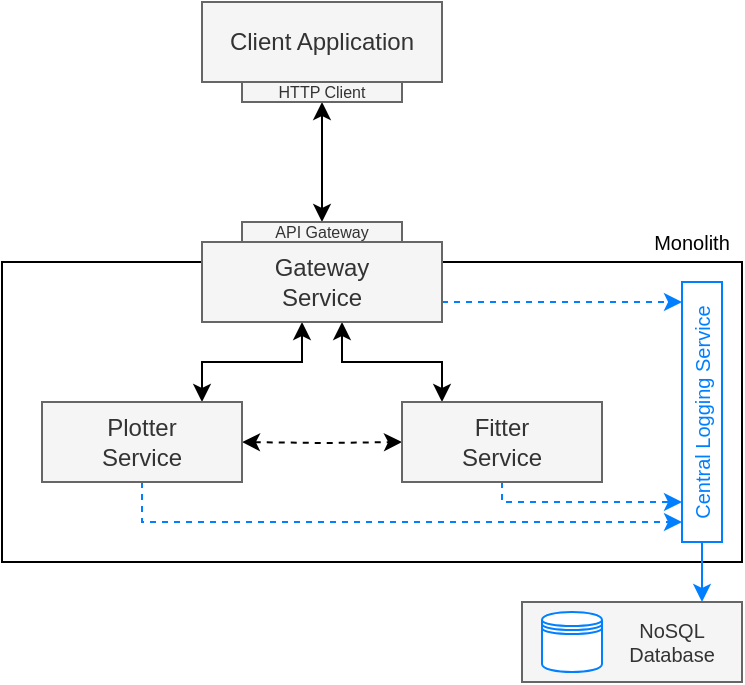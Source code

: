 <mxfile version="27.0.2" pages="4">
  <diagram name="Base" id="GjJOaDz19JV5V_E7wZ_W">
    <mxGraphModel dx="1134" dy="580" grid="1" gridSize="10" guides="1" tooltips="1" connect="1" arrows="1" fold="1" page="1" pageScale="1" pageWidth="850" pageHeight="1100" math="0" shadow="0">
      <root>
        <mxCell id="0" />
        <mxCell id="1" parent="0" />
        <mxCell id="Tnfug98XHzbWQW-1sekn-16" value="" style="rounded=0;whiteSpace=wrap;html=1;fillColor=none;" parent="1" vertex="1">
          <mxGeometry x="180" y="170" width="370" height="150" as="geometry" />
        </mxCell>
        <mxCell id="Tnfug98XHzbWQW-1sekn-1" value="Client Application" style="rounded=0;whiteSpace=wrap;html=1;fillColor=#f5f5f5;fontColor=#333333;strokeColor=#666666;fontStyle=0;fontSize=12;" parent="1" vertex="1">
          <mxGeometry x="280" y="40" width="120" height="40" as="geometry" />
        </mxCell>
        <mxCell id="Tnfug98XHzbWQW-1sekn-4" style="edgeStyle=orthogonalEdgeStyle;rounded=0;orthogonalLoop=1;jettySize=auto;html=1;startArrow=classic;startFill=1;" parent="1" source="Tnfug98XHzbWQW-1sekn-2" target="Tnfug98XHzbWQW-1sekn-3" edge="1">
          <mxGeometry relative="1" as="geometry" />
        </mxCell>
        <mxCell id="Tnfug98XHzbWQW-1sekn-2" value="HTTP Client" style="rounded=0;whiteSpace=wrap;html=1;fillColor=#f5f5f5;fontColor=#333333;strokeColor=#666666;fontStyle=0;fontSize=8;" parent="1" vertex="1">
          <mxGeometry x="300" y="80" width="80" height="10" as="geometry" />
        </mxCell>
        <mxCell id="Tnfug98XHzbWQW-1sekn-3" value="API Gateway" style="rounded=0;whiteSpace=wrap;html=1;fillColor=#f5f5f5;fontColor=#333333;strokeColor=#666666;fontStyle=0;fontSize=8;" parent="1" vertex="1">
          <mxGeometry x="300" y="150" width="80" height="10" as="geometry" />
        </mxCell>
        <mxCell id="Tnfug98XHzbWQW-1sekn-8" style="edgeStyle=orthogonalEdgeStyle;rounded=0;orthogonalLoop=1;jettySize=auto;html=1;startArrow=classic;startFill=1;" parent="1" source="Tnfug98XHzbWQW-1sekn-5" edge="1">
          <mxGeometry relative="1" as="geometry">
            <Array as="points">
              <mxPoint x="330" y="220" />
              <mxPoint x="280" y="220" />
            </Array>
            <mxPoint x="280" y="240" as="targetPoint" />
          </mxGeometry>
        </mxCell>
        <mxCell id="Tnfug98XHzbWQW-1sekn-9" style="edgeStyle=orthogonalEdgeStyle;rounded=0;orthogonalLoop=1;jettySize=auto;html=1;startArrow=classic;startFill=1;" parent="1" source="Tnfug98XHzbWQW-1sekn-5" edge="1">
          <mxGeometry relative="1" as="geometry">
            <Array as="points">
              <mxPoint x="350" y="220" />
              <mxPoint x="400" y="220" />
            </Array>
            <mxPoint x="400" y="240" as="targetPoint" />
          </mxGeometry>
        </mxCell>
        <mxCell id="Tnfug98XHzbWQW-1sekn-13" style="edgeStyle=orthogonalEdgeStyle;rounded=0;orthogonalLoop=1;jettySize=auto;html=1;dashed=1;strokeColor=#007FFF;fontSize=10;" parent="1" source="Tnfug98XHzbWQW-1sekn-5" target="Tnfug98XHzbWQW-1sekn-10" edge="1">
          <mxGeometry relative="1" as="geometry">
            <Array as="points">
              <mxPoint x="500" y="190" />
              <mxPoint x="500" y="190" />
            </Array>
          </mxGeometry>
        </mxCell>
        <mxCell id="Tnfug98XHzbWQW-1sekn-5" value="Gateway&lt;br&gt;Service" style="rounded=0;whiteSpace=wrap;html=1;fillColor=#f5f5f5;fontColor=#333333;strokeColor=#666666;fontStyle=0;fontSize=12;" parent="1" vertex="1">
          <mxGeometry x="280" y="160" width="120" height="40" as="geometry" />
        </mxCell>
        <mxCell id="Tnfug98XHzbWQW-1sekn-14" style="edgeStyle=orthogonalEdgeStyle;rounded=0;orthogonalLoop=1;jettySize=auto;html=1;dashed=1;strokeColor=#007FFF;fontSize=10;" parent="1" source="Tnfug98XHzbWQW-1sekn-6" target="Tnfug98XHzbWQW-1sekn-10" edge="1">
          <mxGeometry relative="1" as="geometry">
            <Array as="points">
              <mxPoint x="250" y="300" />
            </Array>
          </mxGeometry>
        </mxCell>
        <mxCell id="Tnfug98XHzbWQW-1sekn-15" style="edgeStyle=orthogonalEdgeStyle;rounded=0;orthogonalLoop=1;jettySize=auto;html=1;startArrow=classic;startFill=1;dashed=1;" parent="1" target="Tnfug98XHzbWQW-1sekn-7" edge="1">
          <mxGeometry relative="1" as="geometry">
            <mxPoint x="300" y="260" as="sourcePoint" />
            <mxPoint x="360" y="260" as="targetPoint" />
          </mxGeometry>
        </mxCell>
        <mxCell id="Tnfug98XHzbWQW-1sekn-6" value="Plotter&lt;br&gt;Service" style="rounded=0;whiteSpace=wrap;html=1;fillColor=#f5f5f5;fontColor=#333333;strokeColor=#666666;fontStyle=0;fontSize=12;" parent="1" vertex="1">
          <mxGeometry x="200" y="240" width="100" height="40" as="geometry" />
        </mxCell>
        <mxCell id="Tnfug98XHzbWQW-1sekn-11" style="edgeStyle=orthogonalEdgeStyle;rounded=0;orthogonalLoop=1;jettySize=auto;html=1;dashed=1;strokeColor=#007FFF;fontSize=10;" parent="1" source="Tnfug98XHzbWQW-1sekn-7" target="Tnfug98XHzbWQW-1sekn-10" edge="1">
          <mxGeometry relative="1" as="geometry">
            <Array as="points">
              <mxPoint x="430" y="290" />
            </Array>
          </mxGeometry>
        </mxCell>
        <mxCell id="Tnfug98XHzbWQW-1sekn-7" value="Fitter&lt;br&gt;Service" style="rounded=0;whiteSpace=wrap;html=1;fillColor=#f5f5f5;fontColor=#333333;strokeColor=#666666;fontStyle=0;fontSize=12;" parent="1" vertex="1">
          <mxGeometry x="380" y="240" width="100" height="40" as="geometry" />
        </mxCell>
        <mxCell id="Tnfug98XHzbWQW-1sekn-24" style="edgeStyle=orthogonalEdgeStyle;rounded=0;orthogonalLoop=1;jettySize=auto;html=1;strokeColor=#007FFF;" parent="1" source="Tnfug98XHzbWQW-1sekn-10" target="Tnfug98XHzbWQW-1sekn-25" edge="1">
          <mxGeometry relative="1" as="geometry">
            <Array as="points">
              <mxPoint x="530" y="300" />
              <mxPoint x="530" y="300" />
            </Array>
          </mxGeometry>
        </mxCell>
        <mxCell id="Tnfug98XHzbWQW-1sekn-10" value="Central Logging Service" style="rounded=0;whiteSpace=wrap;html=1;horizontal=0;strokeColor=#007FFF;fontColor=#007FFF;fontSize=10;" parent="1" vertex="1">
          <mxGeometry x="520" y="180" width="20" height="130" as="geometry" />
        </mxCell>
        <mxCell id="Tnfug98XHzbWQW-1sekn-20" value="Monolith" style="text;html=1;align=center;verticalAlign=middle;whiteSpace=wrap;rounded=0;fontSize=10;" parent="1" vertex="1">
          <mxGeometry x="500" y="155" width="50" height="10" as="geometry" />
        </mxCell>
        <mxCell id="Tnfug98XHzbWQW-1sekn-27" value="" style="group" parent="1" vertex="1" connectable="0">
          <mxGeometry x="440" y="340" width="110" height="40" as="geometry" />
        </mxCell>
        <mxCell id="Tnfug98XHzbWQW-1sekn-25" value="" style="rounded=0;whiteSpace=wrap;html=1;fillColor=#f5f5f5;fontColor=#333333;strokeColor=#666666;fontStyle=0;fontSize=11;align=center;" parent="Tnfug98XHzbWQW-1sekn-27" vertex="1">
          <mxGeometry width="110" height="40" as="geometry" />
        </mxCell>
        <mxCell id="Tnfug98XHzbWQW-1sekn-23" value="NoSQL &lt;br&gt;Database" style="rounded=0;whiteSpace=wrap;html=1;fillColor=#f5f5f5;fontColor=#333333;strokeColor=none;fontStyle=0;fontSize=10;align=center;" parent="Tnfug98XHzbWQW-1sekn-27" vertex="1">
          <mxGeometry x="50" y="6.25" width="50" height="27.5" as="geometry" />
        </mxCell>
        <mxCell id="Tnfug98XHzbWQW-1sekn-22" value="" style="shape=datastore;whiteSpace=wrap;html=1;strokeColor=#007FFF;" parent="Tnfug98XHzbWQW-1sekn-27" vertex="1">
          <mxGeometry x="10" y="5" width="30" height="30" as="geometry" />
        </mxCell>
      </root>
    </mxGraphModel>
  </diagram>
  <diagram id="gy2McdEV3wMeTd2H1_ah" name="Plotter">
    <mxGraphModel dx="940" dy="481" grid="1" gridSize="10" guides="1" tooltips="1" connect="1" arrows="1" fold="1" page="1" pageScale="1" pageWidth="850" pageHeight="1100" math="0" shadow="0">
      <root>
        <mxCell id="0" />
        <mxCell id="1" parent="0" />
        <mxCell id="_KLwAyUrhyS4CQvMPTNz-32" value="" style="rounded=0;whiteSpace=wrap;html=1;fillColor=none;dashed=1;" parent="1" vertex="1">
          <mxGeometry x="180" y="40" width="460" height="420" as="geometry" />
        </mxCell>
        <mxCell id="_KLwAyUrhyS4CQvMPTNz-1" style="edgeStyle=orthogonalEdgeStyle;rounded=0;orthogonalLoop=1;jettySize=auto;html=1;" parent="1" source="_KLwAyUrhyS4CQvMPTNz-3" target="_KLwAyUrhyS4CQvMPTNz-12" edge="1">
          <mxGeometry relative="1" as="geometry">
            <Array as="points">
              <mxPoint x="440" y="100" />
              <mxPoint x="440" y="70" />
            </Array>
          </mxGeometry>
        </mxCell>
        <mxCell id="_KLwAyUrhyS4CQvMPTNz-2" style="edgeStyle=orthogonalEdgeStyle;rounded=0;orthogonalLoop=1;jettySize=auto;html=1;" parent="1" target="_KLwAyUrhyS4CQvMPTNz-10" edge="1">
          <mxGeometry relative="1" as="geometry">
            <Array as="points">
              <mxPoint x="300" y="120" />
            </Array>
            <mxPoint x="300" y="129.999" as="sourcePoint" />
            <mxPoint x="260" y="129.999" as="targetPoint" />
          </mxGeometry>
        </mxCell>
        <mxCell id="_KLwAyUrhyS4CQvMPTNz-3" value="Validator" style="rounded=0;whiteSpace=wrap;html=1;fillColor=#f5f5f5;fontColor=#333333;strokeColor=#666666;" parent="1" vertex="1">
          <mxGeometry x="300" y="90" width="120" height="40" as="geometry" />
        </mxCell>
        <mxCell id="_KLwAyUrhyS4CQvMPTNz-4" style="edgeStyle=orthogonalEdgeStyle;rounded=0;orthogonalLoop=1;jettySize=auto;html=1;" parent="1" source="_KLwAyUrhyS4CQvMPTNz-6" target="_KLwAyUrhyS4CQvMPTNz-18" edge="1">
          <mxGeometry relative="1" as="geometry">
            <Array as="points">
              <mxPoint x="440" y="259.97" />
              <mxPoint x="440" y="229.97" />
            </Array>
          </mxGeometry>
        </mxCell>
        <mxCell id="_KLwAyUrhyS4CQvMPTNz-5" style="edgeStyle=orthogonalEdgeStyle;rounded=0;orthogonalLoop=1;jettySize=auto;html=1;" parent="1" source="_KLwAyUrhyS4CQvMPTNz-6" edge="1">
          <mxGeometry relative="1" as="geometry">
            <Array as="points">
              <mxPoint x="280" y="279.97" />
              <mxPoint x="280" y="279.97" />
            </Array>
            <mxPoint x="260.0" y="279.97" as="targetPoint" />
          </mxGeometry>
        </mxCell>
        <mxCell id="_KLwAyUrhyS4CQvMPTNz-6" value="Frame Builder" style="rounded=0;whiteSpace=wrap;html=1;fillColor=#f5f5f5;fontColor=#333333;strokeColor=#666666;" parent="1" vertex="1">
          <mxGeometry x="300" y="249.97" width="120" height="40" as="geometry" />
        </mxCell>
        <mxCell id="_KLwAyUrhyS4CQvMPTNz-7" style="edgeStyle=orthogonalEdgeStyle;rounded=0;orthogonalLoop=1;jettySize=auto;html=1;entryX=0;entryY=0.25;entryDx=0;entryDy=0;" parent="1" target="_KLwAyUrhyS4CQvMPTNz-6" edge="1">
          <mxGeometry relative="1" as="geometry">
            <Array as="points">
              <mxPoint x="270" y="259.97" />
              <mxPoint x="270" y="259.97" />
            </Array>
            <mxPoint x="260.0" y="259.97" as="sourcePoint" />
          </mxGeometry>
        </mxCell>
        <mxCell id="_KLwAyUrhyS4CQvMPTNz-8" style="edgeStyle=orthogonalEdgeStyle;rounded=0;orthogonalLoop=1;jettySize=auto;html=1;entryX=0;entryY=0.25;entryDx=0;entryDy=0;" parent="1" target="_KLwAyUrhyS4CQvMPTNz-25" edge="1">
          <mxGeometry relative="1" as="geometry">
            <Array as="points">
              <mxPoint x="260" y="359.97" />
              <mxPoint x="260" y="359.97" />
            </Array>
            <mxPoint x="260.0" y="359.97" as="sourcePoint" />
          </mxGeometry>
        </mxCell>
        <mxCell id="_KLwAyUrhyS4CQvMPTNz-9" style="edgeStyle=orthogonalEdgeStyle;rounded=0;orthogonalLoop=1;jettySize=auto;html=1;" parent="1" edge="1">
          <mxGeometry relative="1" as="geometry">
            <mxPoint x="220" y="20" as="targetPoint" />
            <Array as="points">
              <mxPoint x="220" y="20" />
            </Array>
            <mxPoint x="220" y="60" as="sourcePoint" />
          </mxGeometry>
        </mxCell>
        <mxCell id="xC9mheIkDdY-kML9ovxP-2" style="edgeStyle=orthogonalEdgeStyle;rounded=0;orthogonalLoop=1;jettySize=auto;html=1;strokeColor=#007FFF;dashed=1;" edge="1" parent="1" target="xC9mheIkDdY-kML9ovxP-1">
          <mxGeometry relative="1" as="geometry">
            <mxPoint x="260" y="429.999" as="sourcePoint" />
            <Array as="points">
              <mxPoint x="280" y="429.97" />
              <mxPoint x="280" y="429.97" />
            </Array>
          </mxGeometry>
        </mxCell>
        <mxCell id="_KLwAyUrhyS4CQvMPTNz-10" value="Plotter Service" style="rounded=0;whiteSpace=wrap;html=1;horizontal=1;fontStyle=0;fillColor=#f5f5f5;fontColor=#333333;strokeColor=#666666;" parent="1" vertex="1">
          <mxGeometry x="200" y="60" width="60" height="380" as="geometry" />
        </mxCell>
        <mxCell id="_KLwAyUrhyS4CQvMPTNz-11" style="edgeStyle=orthogonalEdgeStyle;rounded=0;orthogonalLoop=1;jettySize=auto;html=1;fontSize=11;" parent="1" source="F-VLHYXpJ_jrC4xkTgo4-2" target="_KLwAyUrhyS4CQvMPTNz-14" edge="1">
          <mxGeometry relative="1" as="geometry" />
        </mxCell>
        <mxCell id="F-VLHYXpJ_jrC4xkTgo4-3" style="edgeStyle=orthogonalEdgeStyle;rounded=0;orthogonalLoop=1;jettySize=auto;html=1;" edge="1" parent="1" source="_KLwAyUrhyS4CQvMPTNz-12" target="F-VLHYXpJ_jrC4xkTgo4-2">
          <mxGeometry relative="1" as="geometry" />
        </mxCell>
        <mxCell id="_KLwAyUrhyS4CQvMPTNz-12" value="Data Validation" style="rounded=0;whiteSpace=wrap;html=1;fontSize=11;fillColor=#f5f5f5;fontColor=#333333;strokeColor=#666666;" parent="1" vertex="1">
          <mxGeometry x="460" y="60" width="160" height="20" as="geometry" />
        </mxCell>
        <mxCell id="_KLwAyUrhyS4CQvMPTNz-13" style="edgeStyle=orthogonalEdgeStyle;rounded=0;orthogonalLoop=1;jettySize=auto;html=1;fontSize=11;" parent="1" source="_KLwAyUrhyS4CQvMPTNz-14" target="_KLwAyUrhyS4CQvMPTNz-16" edge="1">
          <mxGeometry relative="1" as="geometry" />
        </mxCell>
        <mxCell id="_KLwAyUrhyS4CQvMPTNz-14" value="Plotting Validation" style="rounded=0;whiteSpace=wrap;html=1;fontSize=11;fillColor=#f5f5f5;fontColor=#333333;strokeColor=#666666;" parent="1" vertex="1">
          <mxGeometry x="460" y="139.97" width="160" height="20" as="geometry" />
        </mxCell>
        <mxCell id="_KLwAyUrhyS4CQvMPTNz-15" style="edgeStyle=orthogonalEdgeStyle;rounded=0;orthogonalLoop=1;jettySize=auto;html=1;" parent="1" source="_KLwAyUrhyS4CQvMPTNz-16" target="_KLwAyUrhyS4CQvMPTNz-3" edge="1">
          <mxGeometry relative="1" as="geometry">
            <Array as="points">
              <mxPoint x="440" y="190" />
              <mxPoint x="440" y="120" />
            </Array>
            <mxPoint x="420" y="129.999" as="targetPoint" />
          </mxGeometry>
        </mxCell>
        <mxCell id="_KLwAyUrhyS4CQvMPTNz-16" value="Configuration Validation" style="rounded=0;whiteSpace=wrap;html=1;fontSize=11;fillColor=#f5f5f5;fontColor=#333333;strokeColor=#666666;" parent="1" vertex="1">
          <mxGeometry x="460" y="179.97" width="160" height="20" as="geometry" />
        </mxCell>
        <mxCell id="_KLwAyUrhyS4CQvMPTNz-17" style="edgeStyle=orthogonalEdgeStyle;rounded=0;orthogonalLoop=1;jettySize=auto;html=1;fontSize=11;" parent="1" source="_KLwAyUrhyS4CQvMPTNz-18" target="_KLwAyUrhyS4CQvMPTNz-20" edge="1">
          <mxGeometry relative="1" as="geometry" />
        </mxCell>
        <mxCell id="_KLwAyUrhyS4CQvMPTNz-18" value="Figure Builder" style="rounded=0;whiteSpace=wrap;html=1;fontSize=11;fillColor=#f5f5f5;fontColor=#333333;strokeColor=#666666;" parent="1" vertex="1">
          <mxGeometry x="460" y="219.97" width="160" height="20" as="geometry" />
        </mxCell>
        <mxCell id="_KLwAyUrhyS4CQvMPTNz-19" style="edgeStyle=orthogonalEdgeStyle;rounded=0;orthogonalLoop=1;jettySize=auto;html=1;fontSize=11;" parent="1" source="_KLwAyUrhyS4CQvMPTNz-20" target="_KLwAyUrhyS4CQvMPTNz-22" edge="1">
          <mxGeometry relative="1" as="geometry" />
        </mxCell>
        <mxCell id="_KLwAyUrhyS4CQvMPTNz-20" value="Layout Builder" style="rounded=0;whiteSpace=wrap;html=1;fontSize=11;fillColor=#f5f5f5;fontColor=#333333;strokeColor=#666666;" parent="1" vertex="1">
          <mxGeometry x="460" y="259.97" width="160" height="20" as="geometry" />
        </mxCell>
        <mxCell id="_KLwAyUrhyS4CQvMPTNz-21" style="edgeStyle=orthogonalEdgeStyle;rounded=0;orthogonalLoop=1;jettySize=auto;html=1;" parent="1" source="_KLwAyUrhyS4CQvMPTNz-22" target="_KLwAyUrhyS4CQvMPTNz-6" edge="1">
          <mxGeometry relative="1" as="geometry">
            <Array as="points">
              <mxPoint x="440" y="309.97" />
              <mxPoint x="440" y="279.97" />
            </Array>
          </mxGeometry>
        </mxCell>
        <mxCell id="_KLwAyUrhyS4CQvMPTNz-22" value="Graph Builder" style="rounded=0;whiteSpace=wrap;html=1;fontSize=11;fillColor=#f5f5f5;fontColor=#333333;strokeColor=#666666;" parent="1" vertex="1">
          <mxGeometry x="460" y="299.97" width="160" height="20" as="geometry" />
        </mxCell>
        <mxCell id="_KLwAyUrhyS4CQvMPTNz-23" style="edgeStyle=orthogonalEdgeStyle;rounded=0;orthogonalLoop=1;jettySize=auto;html=1;" parent="1" source="_KLwAyUrhyS4CQvMPTNz-25" target="_KLwAyUrhyS4CQvMPTNz-27" edge="1">
          <mxGeometry relative="1" as="geometry">
            <Array as="points">
              <mxPoint x="440" y="359.97" />
              <mxPoint x="440" y="349.97" />
            </Array>
          </mxGeometry>
        </mxCell>
        <mxCell id="_KLwAyUrhyS4CQvMPTNz-24" style="edgeStyle=orthogonalEdgeStyle;rounded=0;orthogonalLoop=1;jettySize=auto;html=1;" parent="1" source="_KLwAyUrhyS4CQvMPTNz-25" edge="1">
          <mxGeometry relative="1" as="geometry">
            <Array as="points">
              <mxPoint x="280" y="379.97" />
              <mxPoint x="280" y="379.97" />
            </Array>
            <mxPoint x="260.0" y="379.97" as="targetPoint" />
          </mxGeometry>
        </mxCell>
        <mxCell id="_KLwAyUrhyS4CQvMPTNz-25" value="Plot Builder" style="rounded=0;whiteSpace=wrap;html=1;fillColor=#f5f5f5;fontColor=#333333;strokeColor=#666666;" parent="1" vertex="1">
          <mxGeometry x="300" y="349.97" width="120" height="40" as="geometry" />
        </mxCell>
        <mxCell id="_KLwAyUrhyS4CQvMPTNz-26" style="edgeStyle=orthogonalEdgeStyle;rounded=0;orthogonalLoop=1;jettySize=auto;html=1;fontSize=11;" parent="1" source="_KLwAyUrhyS4CQvMPTNz-27" target="_KLwAyUrhyS4CQvMPTNz-29" edge="1">
          <mxGeometry relative="1" as="geometry" />
        </mxCell>
        <mxCell id="_KLwAyUrhyS4CQvMPTNz-27" value="Data Builder" style="rounded=0;whiteSpace=wrap;html=1;fontSize=11;fillColor=#f5f5f5;fontColor=#333333;strokeColor=#666666;" parent="1" vertex="1">
          <mxGeometry x="460" y="339.97" width="160" height="20" as="geometry" />
        </mxCell>
        <mxCell id="_KLwAyUrhyS4CQvMPTNz-28" style="edgeStyle=orthogonalEdgeStyle;rounded=0;orthogonalLoop=1;jettySize=auto;html=1;" parent="1" source="_KLwAyUrhyS4CQvMPTNz-29" target="_KLwAyUrhyS4CQvMPTNz-25" edge="1">
          <mxGeometry relative="1" as="geometry">
            <Array as="points">
              <mxPoint x="440" y="389.97" />
              <mxPoint x="440" y="379.97" />
            </Array>
          </mxGeometry>
        </mxCell>
        <mxCell id="_KLwAyUrhyS4CQvMPTNz-29" value="Plot Builder" style="rounded=0;whiteSpace=wrap;html=1;fontSize=11;fillColor=#f5f5f5;fontColor=#333333;strokeColor=#666666;" parent="1" vertex="1">
          <mxGeometry x="460" y="379.97" width="160" height="20" as="geometry" />
        </mxCell>
        <mxCell id="_KLwAyUrhyS4CQvMPTNz-30" style="edgeStyle=orthogonalEdgeStyle;rounded=0;orthogonalLoop=1;jettySize=auto;html=1;" parent="1" source="_KLwAyUrhyS4CQvMPTNz-10" target="_KLwAyUrhyS4CQvMPTNz-3" edge="1">
          <mxGeometry relative="1" as="geometry">
            <Array as="points">
              <mxPoint x="290" y="100" />
              <mxPoint x="290" y="100" />
            </Array>
          </mxGeometry>
        </mxCell>
        <mxCell id="_KLwAyUrhyS4CQvMPTNz-31" style="edgeStyle=orthogonalEdgeStyle;rounded=0;orthogonalLoop=1;jettySize=auto;html=1;" parent="1" edge="1">
          <mxGeometry relative="1" as="geometry">
            <mxPoint x="240" y="20" as="sourcePoint" />
            <Array as="points">
              <mxPoint x="240" y="40" />
              <mxPoint x="240" y="40" />
            </Array>
            <mxPoint x="240" y="60" as="targetPoint" />
          </mxGeometry>
        </mxCell>
        <mxCell id="xC9mheIkDdY-kML9ovxP-1" value="Central Logging Service" style="rounded=0;whiteSpace=wrap;html=1;horizontal=1;strokeColor=#007FFF;fontColor=#007FFF;fontSize=10;" vertex="1" parent="1">
          <mxGeometry x="300" y="420" width="160" height="20" as="geometry" />
        </mxCell>
        <mxCell id="F-VLHYXpJ_jrC4xkTgo4-2" value="Function Validation" style="rounded=0;whiteSpace=wrap;html=1;fontSize=11;fillColor=#f5f5f5;fontColor=#333333;strokeColor=#666666;" vertex="1" parent="1">
          <mxGeometry x="460" y="100" width="160" height="20" as="geometry" />
        </mxCell>
      </root>
    </mxGraphModel>
  </diagram>
  <diagram id="dvaXkBVSCYyZrLYFg8qY" name="Fitter">
    <mxGraphModel dx="940" dy="481" grid="1" gridSize="10" guides="1" tooltips="1" connect="1" arrows="1" fold="1" page="1" pageScale="1" pageWidth="850" pageHeight="1100" math="0" shadow="0">
      <root>
        <mxCell id="0" />
        <mxCell id="1" parent="0" />
        <mxCell id="QpVjHnyRxbEQJHS4YGDz-1" value="" style="rounded=0;whiteSpace=wrap;html=1;fillColor=none;dashed=1;" vertex="1" parent="1">
          <mxGeometry x="180" y="80" width="420" height="300" as="geometry" />
        </mxCell>
        <mxCell id="QpVjHnyRxbEQJHS4YGDz-2" style="edgeStyle=orthogonalEdgeStyle;rounded=0;orthogonalLoop=1;jettySize=auto;html=1;" edge="1" parent="1" source="QpVjHnyRxbEQJHS4YGDz-4" target="QpVjHnyRxbEQJHS4YGDz-10">
          <mxGeometry relative="1" as="geometry">
            <Array as="points">
              <mxPoint x="400" y="140" />
              <mxPoint x="400" y="110" />
            </Array>
          </mxGeometry>
        </mxCell>
        <mxCell id="QpVjHnyRxbEQJHS4YGDz-3" style="edgeStyle=orthogonalEdgeStyle;rounded=0;orthogonalLoop=1;jettySize=auto;html=1;" edge="1" parent="1" source="QpVjHnyRxbEQJHS4YGDz-4" target="QpVjHnyRxbEQJHS4YGDz-8">
          <mxGeometry relative="1" as="geometry">
            <Array as="points">
              <mxPoint x="280" y="160" />
              <mxPoint x="280" y="160" />
            </Array>
          </mxGeometry>
        </mxCell>
        <mxCell id="QpVjHnyRxbEQJHS4YGDz-4" value="Validator" style="rounded=0;whiteSpace=wrap;html=1;fillColor=#f5f5f5;fontColor=#333333;strokeColor=#666666;" vertex="1" parent="1">
          <mxGeometry x="300" y="130" width="80" height="40" as="geometry" />
        </mxCell>
        <mxCell id="QpVjHnyRxbEQJHS4YGDz-7" value="" style="edgeStyle=orthogonalEdgeStyle;rounded=0;orthogonalLoop=1;jettySize=auto;html=1;" edge="1" parent="1" source="QpVjHnyRxbEQJHS4YGDz-8" target="QpVjHnyRxbEQJHS4YGDz-26">
          <mxGeometry relative="1" as="geometry">
            <Array as="points">
              <mxPoint x="240" y="380" />
              <mxPoint x="240" y="380" />
            </Array>
          </mxGeometry>
        </mxCell>
        <mxCell id="QpVjHnyRxbEQJHS4YGDz-8" value="Fitter Service" style="rounded=0;whiteSpace=wrap;html=1;horizontal=1;fillColor=#f5f5f5;fontColor=#333333;strokeColor=#666666;" vertex="1" parent="1">
          <mxGeometry x="200" y="100" width="60" height="260" as="geometry" />
        </mxCell>
        <mxCell id="QpVjHnyRxbEQJHS4YGDz-9" style="edgeStyle=orthogonalEdgeStyle;rounded=0;orthogonalLoop=1;jettySize=auto;html=1;fontSize=11;" edge="1" parent="1" source="QpVjHnyRxbEQJHS4YGDz-10" target="QpVjHnyRxbEQJHS4YGDz-13">
          <mxGeometry relative="1" as="geometry" />
        </mxCell>
        <mxCell id="QpVjHnyRxbEQJHS4YGDz-10" value="Data Validation" style="rounded=0;whiteSpace=wrap;html=1;fontSize=11;fillColor=#f5f5f5;fontColor=#333333;strokeColor=#666666;" vertex="1" parent="1">
          <mxGeometry x="420" y="100" width="160" height="20" as="geometry" />
        </mxCell>
        <mxCell id="QpVjHnyRxbEQJHS4YGDz-11" style="edgeStyle=orthogonalEdgeStyle;rounded=0;orthogonalLoop=1;jettySize=auto;html=1;fontSize=11;" edge="1" parent="1" source="QpVjHnyRxbEQJHS4YGDz-27" target="QpVjHnyRxbEQJHS4YGDz-15">
          <mxGeometry relative="1" as="geometry" />
        </mxCell>
        <mxCell id="QpVjHnyRxbEQJHS4YGDz-12" style="edgeStyle=orthogonalEdgeStyle;rounded=0;orthogonalLoop=1;jettySize=auto;html=1;" edge="1" parent="1" source="QpVjHnyRxbEQJHS4YGDz-13" target="QpVjHnyRxbEQJHS4YGDz-27">
          <mxGeometry relative="1" as="geometry" />
        </mxCell>
        <mxCell id="QpVjHnyRxbEQJHS4YGDz-13" value="Function Validation" style="rounded=0;whiteSpace=wrap;html=1;fontSize=11;fillColor=#f5f5f5;fontColor=#333333;strokeColor=#666666;" vertex="1" parent="1">
          <mxGeometry x="420" y="140" width="160" height="20" as="geometry" />
        </mxCell>
        <mxCell id="QpVjHnyRxbEQJHS4YGDz-14" style="edgeStyle=orthogonalEdgeStyle;rounded=0;orthogonalLoop=1;jettySize=auto;html=1;" edge="1" parent="1" source="QpVjHnyRxbEQJHS4YGDz-15" target="QpVjHnyRxbEQJHS4YGDz-4">
          <mxGeometry relative="1" as="geometry">
            <Array as="points">
              <mxPoint x="400" y="230" />
              <mxPoint x="400" y="160" />
            </Array>
          </mxGeometry>
        </mxCell>
        <mxCell id="QpVjHnyRxbEQJHS4YGDz-15" value="Configuration Validation" style="rounded=0;whiteSpace=wrap;html=1;fontSize=11;fillColor=#f5f5f5;fontColor=#333333;strokeColor=#666666;" vertex="1" parent="1">
          <mxGeometry x="420" y="220" width="160" height="20" as="geometry" />
        </mxCell>
        <mxCell id="QpVjHnyRxbEQJHS4YGDz-16" style="edgeStyle=orthogonalEdgeStyle;rounded=0;orthogonalLoop=1;jettySize=auto;html=1;" edge="1" parent="1" source="QpVjHnyRxbEQJHS4YGDz-8" target="QpVjHnyRxbEQJHS4YGDz-4">
          <mxGeometry relative="1" as="geometry">
            <Array as="points">
              <mxPoint x="290" y="140" />
              <mxPoint x="290" y="140" />
            </Array>
          </mxGeometry>
        </mxCell>
        <mxCell id="QpVjHnyRxbEQJHS4YGDz-17" style="edgeStyle=orthogonalEdgeStyle;rounded=0;orthogonalLoop=1;jettySize=auto;html=1;" edge="1" parent="1" target="QpVjHnyRxbEQJHS4YGDz-8">
          <mxGeometry relative="1" as="geometry">
            <mxPoint x="240" y="60" as="sourcePoint" />
            <Array as="points">
              <mxPoint x="240" y="60" />
            </Array>
          </mxGeometry>
        </mxCell>
        <mxCell id="QpVjHnyRxbEQJHS4YGDz-18" style="edgeStyle=orthogonalEdgeStyle;rounded=0;orthogonalLoop=1;jettySize=auto;html=1;" edge="1" parent="1" source="QpVjHnyRxbEQJHS4YGDz-20" target="QpVjHnyRxbEQJHS4YGDz-21">
          <mxGeometry relative="1" as="geometry">
            <Array as="points">
              <mxPoint x="400" y="280" />
              <mxPoint x="400" y="270" />
            </Array>
          </mxGeometry>
        </mxCell>
        <mxCell id="QpVjHnyRxbEQJHS4YGDz-19" style="edgeStyle=orthogonalEdgeStyle;rounded=0;orthogonalLoop=1;jettySize=auto;html=1;" edge="1" parent="1" source="QpVjHnyRxbEQJHS4YGDz-20">
          <mxGeometry relative="1" as="geometry">
            <Array as="points">
              <mxPoint x="280" y="300" />
              <mxPoint x="280" y="300" />
            </Array>
            <mxPoint x="260" y="300" as="targetPoint" />
          </mxGeometry>
        </mxCell>
        <mxCell id="QpVjHnyRxbEQJHS4YGDz-20" value="Regressor" style="rounded=0;whiteSpace=wrap;html=1;fillColor=#f5f5f5;fontColor=#333333;strokeColor=#666666;" vertex="1" parent="1">
          <mxGeometry x="300" y="270" width="80" height="40" as="geometry" />
        </mxCell>
        <mxCell id="QpVjHnyRxbEQJHS4YGDz-21" value="Fit calculator" style="rounded=0;whiteSpace=wrap;html=1;fontSize=11;fillColor=#f5f5f5;fontColor=#333333;strokeColor=#666666;" vertex="1" parent="1">
          <mxGeometry x="420" y="260" width="160" height="20" as="geometry" />
        </mxCell>
        <mxCell id="QpVjHnyRxbEQJHS4YGDz-22" style="edgeStyle=orthogonalEdgeStyle;rounded=0;orthogonalLoop=1;jettySize=auto;html=1;fontSize=11;" edge="1" parent="1" target="QpVjHnyRxbEQJHS4YGDz-24">
          <mxGeometry relative="1" as="geometry">
            <mxPoint x="500" y="280" as="sourcePoint" />
            <Array as="points">
              <mxPoint x="500" y="310" />
              <mxPoint x="500" y="310" />
            </Array>
          </mxGeometry>
        </mxCell>
        <mxCell id="QpVjHnyRxbEQJHS4YGDz-23" style="edgeStyle=orthogonalEdgeStyle;rounded=0;orthogonalLoop=1;jettySize=auto;html=1;" edge="1" parent="1" source="QpVjHnyRxbEQJHS4YGDz-24" target="QpVjHnyRxbEQJHS4YGDz-20">
          <mxGeometry relative="1" as="geometry">
            <Array as="points">
              <mxPoint x="400" y="310" />
              <mxPoint x="400" y="300" />
            </Array>
          </mxGeometry>
        </mxCell>
        <mxCell id="QpVjHnyRxbEQJHS4YGDz-24" value="Fit analyzer" style="rounded=0;whiteSpace=wrap;html=1;fontSize=11;fillColor=#f5f5f5;fontColor=#333333;strokeColor=#666666;" vertex="1" parent="1">
          <mxGeometry x="420" y="300" width="160" height="20" as="geometry" />
        </mxCell>
        <mxCell id="QpVjHnyRxbEQJHS4YGDz-25" style="edgeStyle=orthogonalEdgeStyle;rounded=0;orthogonalLoop=1;jettySize=auto;html=1;" edge="1" parent="1" target="QpVjHnyRxbEQJHS4YGDz-20">
          <mxGeometry relative="1" as="geometry">
            <Array as="points">
              <mxPoint x="290" y="280" />
              <mxPoint x="290" y="280" />
            </Array>
            <mxPoint x="260" y="280" as="sourcePoint" />
          </mxGeometry>
        </mxCell>
        <mxCell id="FXSPfTXyJU584Rbd9nMy-1" style="edgeStyle=orthogonalEdgeStyle;rounded=0;orthogonalLoop=1;jettySize=auto;html=1;" edge="1" parent="1" source="QpVjHnyRxbEQJHS4YGDz-26" target="QpVjHnyRxbEQJHS4YGDz-8">
          <mxGeometry relative="1" as="geometry">
            <Array as="points">
              <mxPoint x="220" y="380" />
              <mxPoint x="220" y="380" />
            </Array>
          </mxGeometry>
        </mxCell>
        <mxCell id="QpVjHnyRxbEQJHS4YGDz-26" value="Plotter&lt;br&gt;Service" style="rounded=0;whiteSpace=wrap;html=1;fillColor=#f5f5f5;fontColor=#333333;strokeColor=#666666;" vertex="1" parent="1">
          <mxGeometry x="200" y="400" width="60" height="40" as="geometry" />
        </mxCell>
        <mxCell id="QpVjHnyRxbEQJHS4YGDz-27" value="Plot Validation" style="rounded=0;whiteSpace=wrap;html=1;fontSize=11;fillColor=#f5f5f5;fontColor=#333333;strokeColor=#666666;" vertex="1" parent="1">
          <mxGeometry x="420" y="180" width="160" height="20" as="geometry" />
        </mxCell>
        <mxCell id="VCRFjajRwr3rhiiHaeIf-1" style="edgeStyle=orthogonalEdgeStyle;rounded=0;orthogonalLoop=1;jettySize=auto;html=1;strokeColor=#007FFF;dashed=1;" edge="1" parent="1" target="VCRFjajRwr3rhiiHaeIf-2">
          <mxGeometry relative="1" as="geometry">
            <mxPoint x="260.0" y="350" as="sourcePoint" />
            <Array as="points">
              <mxPoint x="280" y="350" />
              <mxPoint x="280" y="350" />
            </Array>
          </mxGeometry>
        </mxCell>
        <mxCell id="VCRFjajRwr3rhiiHaeIf-2" value="Central Logging Service" style="rounded=0;whiteSpace=wrap;html=1;horizontal=1;strokeColor=#007FFF;fontColor=#007FFF;fontSize=10;" vertex="1" parent="1">
          <mxGeometry x="300" y="340" width="160" height="20" as="geometry" />
        </mxCell>
        <mxCell id="FXSPfTXyJU584Rbd9nMy-2" value="" style="edgeStyle=orthogonalEdgeStyle;rounded=0;orthogonalLoop=1;jettySize=auto;html=1;startArrow=classic;startFill=1;endArrow=none;" edge="1" parent="1">
          <mxGeometry relative="1" as="geometry">
            <mxPoint x="220" y="60" as="sourcePoint" />
            <mxPoint x="220" y="100" as="targetPoint" />
            <Array as="points">
              <mxPoint x="220" y="80" />
              <mxPoint x="220" y="80" />
            </Array>
          </mxGeometry>
        </mxCell>
      </root>
    </mxGraphModel>
  </diagram>
  <diagram id="R6vSp7UFfA41tn8ZoFHg" name="Data Model">
    <mxGraphModel dx="1569" dy="876" grid="1" gridSize="10" guides="1" tooltips="1" connect="1" arrows="1" fold="1" page="1" pageScale="1" pageWidth="850" pageHeight="1100" math="0" shadow="0">
      <root>
        <mxCell id="0" />
        <mxCell id="1" parent="0" />
        <mxCell id="yF-eO1Fz6hmFM_i2-njm-6" value="Figure" style="swimlane;whiteSpace=wrap;html=1;startSize=20;fillColor=#CCCCCC;" parent="1" vertex="1">
          <mxGeometry x="-800" y="160" width="280" height="120" as="geometry" />
        </mxCell>
        <mxCell id="yF-eO1Fz6hmFM_i2-njm-11" value="figsize" style="rounded=0;whiteSpace=wrap;html=1;fontSize=10;" parent="yF-eO1Fz6hmFM_i2-njm-6" vertex="1">
          <mxGeometry y="20" width="70" height="20" as="geometry" />
        </mxCell>
        <mxCell id="yF-eO1Fz6hmFM_i2-njm-12" value="Tuple(float,float)" style="rounded=0;whiteSpace=wrap;html=1;fontSize=10;" parent="yF-eO1Fz6hmFM_i2-njm-6" vertex="1">
          <mxGeometry x="70" y="20" width="130" height="20" as="geometry" />
        </mxCell>
        <mxCell id="yF-eO1Fz6hmFM_i2-njm-13" value="None" style="rounded=0;whiteSpace=wrap;html=1;fontSize=10;" parent="yF-eO1Fz6hmFM_i2-njm-6" vertex="1">
          <mxGeometry x="200" y="20" width="80" height="20" as="geometry" />
        </mxCell>
        <mxCell id="yF-eO1Fz6hmFM_i2-njm-14" value="dpi" style="rounded=0;whiteSpace=wrap;html=1;fontSize=10;" parent="yF-eO1Fz6hmFM_i2-njm-6" vertex="1">
          <mxGeometry y="40" width="70" height="20" as="geometry" />
        </mxCell>
        <mxCell id="yF-eO1Fz6hmFM_i2-njm-15" value="float" style="rounded=0;whiteSpace=wrap;html=1;fontSize=10;" parent="yF-eO1Fz6hmFM_i2-njm-6" vertex="1">
          <mxGeometry x="70" y="40" width="130" height="20" as="geometry" />
        </mxCell>
        <mxCell id="yF-eO1Fz6hmFM_i2-njm-16" value="None" style="rounded=0;whiteSpace=wrap;html=1;fontSize=10;" parent="yF-eO1Fz6hmFM_i2-njm-6" vertex="1">
          <mxGeometry x="200" y="40" width="80" height="20" as="geometry" />
        </mxCell>
        <mxCell id="yF-eO1Fz6hmFM_i2-njm-17" value="facecolor" style="rounded=0;whiteSpace=wrap;html=1;fontSize=10;" parent="yF-eO1Fz6hmFM_i2-njm-6" vertex="1">
          <mxGeometry y="60" width="70" height="20" as="geometry" />
        </mxCell>
        <mxCell id="yF-eO1Fz6hmFM_i2-njm-18" value="str" style="rounded=0;whiteSpace=wrap;html=1;fontSize=10;" parent="yF-eO1Fz6hmFM_i2-njm-6" vertex="1">
          <mxGeometry x="70" y="60" width="130" height="20" as="geometry" />
        </mxCell>
        <mxCell id="yF-eO1Fz6hmFM_i2-njm-19" value="None" style="rounded=0;whiteSpace=wrap;html=1;fontSize=10;" parent="yF-eO1Fz6hmFM_i2-njm-6" vertex="1">
          <mxGeometry x="200" y="60" width="80" height="20" as="geometry" />
        </mxCell>
        <mxCell id="yF-eO1Fz6hmFM_i2-njm-20" value="edgecolor" style="rounded=0;whiteSpace=wrap;html=1;fontSize=10;" parent="yF-eO1Fz6hmFM_i2-njm-6" vertex="1">
          <mxGeometry y="80" width="70" height="20" as="geometry" />
        </mxCell>
        <mxCell id="yF-eO1Fz6hmFM_i2-njm-21" value="str" style="rounded=0;whiteSpace=wrap;html=1;fontSize=10;" parent="yF-eO1Fz6hmFM_i2-njm-6" vertex="1">
          <mxGeometry x="70" y="80" width="130" height="20" as="geometry" />
        </mxCell>
        <mxCell id="yF-eO1Fz6hmFM_i2-njm-22" value="None" style="rounded=0;whiteSpace=wrap;html=1;fontSize=10;" parent="yF-eO1Fz6hmFM_i2-njm-6" vertex="1">
          <mxGeometry x="200" y="80" width="80" height="20" as="geometry" />
        </mxCell>
        <mxCell id="yF-eO1Fz6hmFM_i2-njm-23" value="frameon" style="rounded=0;whiteSpace=wrap;html=1;fontSize=10;" parent="yF-eO1Fz6hmFM_i2-njm-6" vertex="1">
          <mxGeometry y="100" width="70" height="20" as="geometry" />
        </mxCell>
        <mxCell id="yF-eO1Fz6hmFM_i2-njm-24" value="bool" style="rounded=0;whiteSpace=wrap;html=1;fontSize=10;" parent="yF-eO1Fz6hmFM_i2-njm-6" vertex="1">
          <mxGeometry x="70" y="100" width="130" height="20" as="geometry" />
        </mxCell>
        <mxCell id="yF-eO1Fz6hmFM_i2-njm-25" value="True" style="rounded=0;whiteSpace=wrap;html=1;fontSize=10;" parent="yF-eO1Fz6hmFM_i2-njm-6" vertex="1">
          <mxGeometry x="200" y="100" width="80" height="20" as="geometry" />
        </mxCell>
        <mxCell id="bCDfXYlK-Gl3eTFfVRss-1" value="Layout" style="swimlane;whiteSpace=wrap;html=1;startSize=20;fillColor=#CCCCCC;" vertex="1" parent="1">
          <mxGeometry x="-800" y="300" width="280" height="90" as="geometry" />
        </mxCell>
        <mxCell id="bCDfXYlK-Gl3eTFfVRss-2" value="gridspec" style="rounded=0;whiteSpace=wrap;html=1;fontSize=10;" vertex="1" parent="bCDfXYlK-Gl3eTFfVRss-1">
          <mxGeometry y="20" width="70" height="20" as="geometry" />
        </mxCell>
        <mxCell id="bCDfXYlK-Gl3eTFfVRss-3" value="Tuple(int,int)" style="rounded=0;whiteSpace=wrap;html=1;fontSize=10;" vertex="1" parent="bCDfXYlK-Gl3eTFfVRss-1">
          <mxGeometry x="70" y="20" width="130" height="20" as="geometry" />
        </mxCell>
        <mxCell id="bCDfXYlK-Gl3eTFfVRss-4" value="(1,1)" style="rounded=0;whiteSpace=wrap;html=1;fontSize=10;" vertex="1" parent="bCDfXYlK-Gl3eTFfVRss-1">
          <mxGeometry x="200" y="20" width="80" height="20" as="geometry" />
        </mxCell>
        <mxCell id="bCDfXYlK-Gl3eTFfVRss-5" value="n_graphs" style="rounded=0;whiteSpace=wrap;html=1;fontSize=10;" vertex="1" parent="bCDfXYlK-Gl3eTFfVRss-1">
          <mxGeometry y="40" width="70" height="20" as="geometry" />
        </mxCell>
        <mxCell id="bCDfXYlK-Gl3eTFfVRss-6" value="int" style="rounded=0;whiteSpace=wrap;html=1;fontSize=10;" vertex="1" parent="bCDfXYlK-Gl3eTFfVRss-1">
          <mxGeometry x="70" y="40" width="130" height="20" as="geometry" />
        </mxCell>
        <mxCell id="bCDfXYlK-Gl3eTFfVRss-7" value="1" style="rounded=0;whiteSpace=wrap;html=1;fontSize=10;" vertex="1" parent="bCDfXYlK-Gl3eTFfVRss-1">
          <mxGeometry x="200" y="40" width="80" height="20" as="geometry" />
        </mxCell>
        <mxCell id="bCDfXYlK-Gl3eTFfVRss-8" value="grid" style="rounded=0;whiteSpace=wrap;html=1;fontSize=10;" vertex="1" parent="bCDfXYlK-Gl3eTFfVRss-1">
          <mxGeometry y="60" width="70" height="30" as="geometry" />
        </mxCell>
        <mxCell id="bCDfXYlK-Gl3eTFfVRss-9" value="Dict[int, Tuple[Tuple[int, int], Tuple[int, int]]]" style="rounded=0;whiteSpace=wrap;html=1;fontSize=10;" vertex="1" parent="bCDfXYlK-Gl3eTFfVRss-1">
          <mxGeometry x="70" y="60" width="130" height="30" as="geometry" />
        </mxCell>
        <mxCell id="bCDfXYlK-Gl3eTFfVRss-10" value="{0: ((0,0),(0,0))}" style="rounded=0;whiteSpace=wrap;html=1;fontSize=10;" vertex="1" parent="bCDfXYlK-Gl3eTFfVRss-1">
          <mxGeometry x="200" y="60" width="80" height="30" as="geometry" />
        </mxCell>
        <mxCell id="bCDfXYlK-Gl3eTFfVRss-63" style="edgeStyle=orthogonalEdgeStyle;rounded=0;orthogonalLoop=1;jettySize=auto;html=1;startArrow=block;startFill=0;endArrow=none;" edge="1" parent="1" source="bCDfXYlK-Gl3eTFfVRss-17" target="bCDfXYlK-Gl3eTFfVRss-28">
          <mxGeometry relative="1" as="geometry">
            <Array as="points">
              <mxPoint x="-450" y="590" />
            </Array>
          </mxGeometry>
        </mxCell>
        <mxCell id="bCDfXYlK-Gl3eTFfVRss-64" style="edgeStyle=orthogonalEdgeStyle;rounded=0;orthogonalLoop=1;jettySize=auto;html=1;startArrow=block;startFill=0;endArrow=none;" edge="1" parent="1" source="bCDfXYlK-Gl3eTFfVRss-17" target="bCDfXYlK-Gl3eTFfVRss-47">
          <mxGeometry relative="1" as="geometry">
            <Array as="points">
              <mxPoint x="-450" y="720" />
            </Array>
          </mxGeometry>
        </mxCell>
        <mxCell id="bCDfXYlK-Gl3eTFfVRss-17" value="BasePlotConfigs" style="swimlane;whiteSpace=wrap;html=1;startSize=20;fillColor=#CCCCCC;" vertex="1" parent="1">
          <mxGeometry x="-480" y="550" width="280" height="20" as="geometry" />
        </mxCell>
        <mxCell id="bCDfXYlK-Gl3eTFfVRss-28" value="PlotConfigs" style="swimlane;whiteSpace=wrap;html=1;startSize=20;fillColor=#CCCCCC;" vertex="1" parent="1">
          <mxGeometry x="-410" y="580" width="280" height="120" as="geometry" />
        </mxCell>
        <mxCell id="bCDfXYlK-Gl3eTFfVRss-29" value="color" style="rounded=0;whiteSpace=wrap;html=1;fontSize=10;" vertex="1" parent="bCDfXYlK-Gl3eTFfVRss-28">
          <mxGeometry y="20" width="70" height="20" as="geometry" />
        </mxCell>
        <mxCell id="bCDfXYlK-Gl3eTFfVRss-30" value="str" style="rounded=0;whiteSpace=wrap;html=1;fontSize=10;" vertex="1" parent="bCDfXYlK-Gl3eTFfVRss-28">
          <mxGeometry x="70" y="20" width="130" height="20" as="geometry" />
        </mxCell>
        <mxCell id="bCDfXYlK-Gl3eTFfVRss-31" value="&quot;blue&quot;" style="rounded=0;whiteSpace=wrap;html=1;fontSize=10;" vertex="1" parent="bCDfXYlK-Gl3eTFfVRss-28">
          <mxGeometry x="200" y="20" width="80" height="20" as="geometry" />
        </mxCell>
        <mxCell id="bCDfXYlK-Gl3eTFfVRss-32" value="marker" style="rounded=0;whiteSpace=wrap;html=1;fontSize=10;" vertex="1" parent="bCDfXYlK-Gl3eTFfVRss-28">
          <mxGeometry y="40" width="70" height="20" as="geometry" />
        </mxCell>
        <mxCell id="bCDfXYlK-Gl3eTFfVRss-33" value="str" style="rounded=0;whiteSpace=wrap;html=1;fontSize=10;" vertex="1" parent="bCDfXYlK-Gl3eTFfVRss-28">
          <mxGeometry x="70" y="40" width="130" height="20" as="geometry" />
        </mxCell>
        <mxCell id="bCDfXYlK-Gl3eTFfVRss-34" value="&quot;o&quot;" style="rounded=0;whiteSpace=wrap;html=1;fontSize=10;" vertex="1" parent="bCDfXYlK-Gl3eTFfVRss-28">
          <mxGeometry x="200" y="40" width="80" height="20" as="geometry" />
        </mxCell>
        <mxCell id="bCDfXYlK-Gl3eTFfVRss-38" value="markersize" style="rounded=0;whiteSpace=wrap;html=1;fontSize=10;" vertex="1" parent="bCDfXYlK-Gl3eTFfVRss-28">
          <mxGeometry y="60" width="70" height="20" as="geometry" />
        </mxCell>
        <mxCell id="bCDfXYlK-Gl3eTFfVRss-39" value="float" style="rounded=0;whiteSpace=wrap;html=1;fontSize=10;" vertex="1" parent="bCDfXYlK-Gl3eTFfVRss-28">
          <mxGeometry x="70" y="60" width="130" height="20" as="geometry" />
        </mxCell>
        <mxCell id="bCDfXYlK-Gl3eTFfVRss-40" value="10.0" style="rounded=0;whiteSpace=wrap;html=1;fontSize=10;" vertex="1" parent="bCDfXYlK-Gl3eTFfVRss-28">
          <mxGeometry x="200" y="60" width="80" height="20" as="geometry" />
        </mxCell>
        <mxCell id="bCDfXYlK-Gl3eTFfVRss-41" value="linestyle" style="rounded=0;whiteSpace=wrap;html=1;fontSize=10;" vertex="1" parent="bCDfXYlK-Gl3eTFfVRss-28">
          <mxGeometry y="80" width="70" height="20" as="geometry" />
        </mxCell>
        <mxCell id="bCDfXYlK-Gl3eTFfVRss-42" value="str" style="rounded=0;whiteSpace=wrap;html=1;fontSize=10;" vertex="1" parent="bCDfXYlK-Gl3eTFfVRss-28">
          <mxGeometry x="70" y="80" width="130" height="20" as="geometry" />
        </mxCell>
        <mxCell id="bCDfXYlK-Gl3eTFfVRss-43" value="&quot;solid&quot;" style="rounded=0;whiteSpace=wrap;html=1;fontSize=10;" vertex="1" parent="bCDfXYlK-Gl3eTFfVRss-28">
          <mxGeometry x="200" y="80" width="80" height="20" as="geometry" />
        </mxCell>
        <mxCell id="bCDfXYlK-Gl3eTFfVRss-44" value="linewidth" style="rounded=0;whiteSpace=wrap;html=1;fontSize=10;" vertex="1" parent="bCDfXYlK-Gl3eTFfVRss-28">
          <mxGeometry y="100" width="70" height="20" as="geometry" />
        </mxCell>
        <mxCell id="bCDfXYlK-Gl3eTFfVRss-45" value="float" style="rounded=0;whiteSpace=wrap;html=1;fontSize=10;" vertex="1" parent="bCDfXYlK-Gl3eTFfVRss-28">
          <mxGeometry x="70" y="100" width="130" height="20" as="geometry" />
        </mxCell>
        <mxCell id="bCDfXYlK-Gl3eTFfVRss-46" value="1.0" style="rounded=0;whiteSpace=wrap;html=1;fontSize=10;" vertex="1" parent="bCDfXYlK-Gl3eTFfVRss-28">
          <mxGeometry x="200" y="100" width="80" height="20" as="geometry" />
        </mxCell>
        <mxCell id="bCDfXYlK-Gl3eTFfVRss-47" value="ScatterConfigs" style="swimlane;whiteSpace=wrap;html=1;startSize=20;fillColor=#CCCCCC;" vertex="1" parent="1">
          <mxGeometry x="-410" y="710" width="280" height="80" as="geometry" />
        </mxCell>
        <mxCell id="bCDfXYlK-Gl3eTFfVRss-48" value="color" style="rounded=0;whiteSpace=wrap;html=1;fontSize=10;" vertex="1" parent="bCDfXYlK-Gl3eTFfVRss-47">
          <mxGeometry y="20" width="70" height="20" as="geometry" />
        </mxCell>
        <mxCell id="bCDfXYlK-Gl3eTFfVRss-49" value="str" style="rounded=0;whiteSpace=wrap;html=1;fontSize=10;" vertex="1" parent="bCDfXYlK-Gl3eTFfVRss-47">
          <mxGeometry x="70" y="20" width="130" height="20" as="geometry" />
        </mxCell>
        <mxCell id="bCDfXYlK-Gl3eTFfVRss-50" value="&quot;blue&quot;" style="rounded=0;whiteSpace=wrap;html=1;fontSize=10;" vertex="1" parent="bCDfXYlK-Gl3eTFfVRss-47">
          <mxGeometry x="200" y="20" width="80" height="20" as="geometry" />
        </mxCell>
        <mxCell id="bCDfXYlK-Gl3eTFfVRss-51" value="marker" style="rounded=0;whiteSpace=wrap;html=1;fontSize=10;" vertex="1" parent="bCDfXYlK-Gl3eTFfVRss-47">
          <mxGeometry y="40" width="70" height="20" as="geometry" />
        </mxCell>
        <mxCell id="bCDfXYlK-Gl3eTFfVRss-52" value="str" style="rounded=0;whiteSpace=wrap;html=1;fontSize=10;" vertex="1" parent="bCDfXYlK-Gl3eTFfVRss-47">
          <mxGeometry x="70" y="40" width="130" height="20" as="geometry" />
        </mxCell>
        <mxCell id="bCDfXYlK-Gl3eTFfVRss-53" value="&quot;o&quot;" style="rounded=0;whiteSpace=wrap;html=1;fontSize=10;" vertex="1" parent="bCDfXYlK-Gl3eTFfVRss-47">
          <mxGeometry x="200" y="40" width="80" height="20" as="geometry" />
        </mxCell>
        <mxCell id="bCDfXYlK-Gl3eTFfVRss-54" value="s" style="rounded=0;whiteSpace=wrap;html=1;fontSize=10;" vertex="1" parent="bCDfXYlK-Gl3eTFfVRss-47">
          <mxGeometry y="60" width="70" height="20" as="geometry" />
        </mxCell>
        <mxCell id="bCDfXYlK-Gl3eTFfVRss-55" value="float" style="rounded=0;whiteSpace=wrap;html=1;fontSize=10;" vertex="1" parent="bCDfXYlK-Gl3eTFfVRss-47">
          <mxGeometry x="70" y="60" width="130" height="20" as="geometry" />
        </mxCell>
        <mxCell id="bCDfXYlK-Gl3eTFfVRss-56" value="10.0" style="rounded=0;whiteSpace=wrap;html=1;fontSize=10;" vertex="1" parent="bCDfXYlK-Gl3eTFfVRss-47">
          <mxGeometry x="200" y="60" width="80" height="20" as="geometry" />
        </mxCell>
        <mxCell id="bCDfXYlK-Gl3eTFfVRss-68" value="Plot" style="swimlane;whiteSpace=wrap;html=1;startSize=20;fillColor=#CCCCCC;" vertex="1" parent="1">
          <mxGeometry x="-800" y="550" width="280" height="120" as="geometry" />
        </mxCell>
        <mxCell id="bCDfXYlK-Gl3eTFfVRss-69" value="id" style="rounded=0;whiteSpace=wrap;html=1;fontSize=10;" vertex="1" parent="bCDfXYlK-Gl3eTFfVRss-68">
          <mxGeometry y="20" width="70" height="20" as="geometry" />
        </mxCell>
        <mxCell id="bCDfXYlK-Gl3eTFfVRss-70" value="int" style="rounded=0;whiteSpace=wrap;html=1;fontSize=10;" vertex="1" parent="bCDfXYlK-Gl3eTFfVRss-68">
          <mxGeometry x="70" y="20" width="130" height="20" as="geometry" />
        </mxCell>
        <mxCell id="bCDfXYlK-Gl3eTFfVRss-71" value="None" style="rounded=0;whiteSpace=wrap;html=1;fontSize=10;" vertex="1" parent="bCDfXYlK-Gl3eTFfVRss-68">
          <mxGeometry x="200" y="20" width="80" height="20" as="geometry" />
        </mxCell>
        <mxCell id="bCDfXYlK-Gl3eTFfVRss-72" value="type" style="rounded=0;whiteSpace=wrap;html=1;fontSize=10;" vertex="1" parent="bCDfXYlK-Gl3eTFfVRss-68">
          <mxGeometry y="40" width="70" height="20" as="geometry" />
        </mxCell>
        <mxCell id="bCDfXYlK-Gl3eTFfVRss-73" value="str" style="rounded=0;whiteSpace=wrap;html=1;fontSize=10;" vertex="1" parent="bCDfXYlK-Gl3eTFfVRss-68">
          <mxGeometry x="70" y="40" width="130" height="20" as="geometry" />
        </mxCell>
        <mxCell id="bCDfXYlK-Gl3eTFfVRss-74" value="None" style="rounded=0;whiteSpace=wrap;html=1;fontSize=10;" vertex="1" parent="bCDfXYlK-Gl3eTFfVRss-68">
          <mxGeometry x="200" y="40" width="80" height="20" as="geometry" />
        </mxCell>
        <mxCell id="bCDfXYlK-Gl3eTFfVRss-75" value="data" style="rounded=0;whiteSpace=wrap;html=1;fontSize=10;" vertex="1" parent="bCDfXYlK-Gl3eTFfVRss-68">
          <mxGeometry y="60" width="70" height="20" as="geometry" />
        </mxCell>
        <mxCell id="bCDfXYlK-Gl3eTFfVRss-76" value="tuple" style="rounded=0;whiteSpace=wrap;html=1;fontSize=10;" vertex="1" parent="bCDfXYlK-Gl3eTFfVRss-68">
          <mxGeometry x="70" y="60" width="130" height="20" as="geometry" />
        </mxCell>
        <mxCell id="bCDfXYlK-Gl3eTFfVRss-77" value="None" style="rounded=0;whiteSpace=wrap;html=1;fontSize=10;" vertex="1" parent="bCDfXYlK-Gl3eTFfVRss-68">
          <mxGeometry x="200" y="60" width="80" height="20" as="geometry" />
        </mxCell>
        <mxCell id="bCDfXYlK-Gl3eTFfVRss-78" value="label" style="rounded=0;whiteSpace=wrap;html=1;fontSize=10;" vertex="1" parent="bCDfXYlK-Gl3eTFfVRss-68">
          <mxGeometry y="80" width="70" height="20" as="geometry" />
        </mxCell>
        <mxCell id="bCDfXYlK-Gl3eTFfVRss-79" value="str" style="rounded=0;whiteSpace=wrap;html=1;fontSize=10;" vertex="1" parent="bCDfXYlK-Gl3eTFfVRss-68">
          <mxGeometry x="70" y="80" width="130" height="20" as="geometry" />
        </mxCell>
        <mxCell id="bCDfXYlK-Gl3eTFfVRss-80" value="None" style="rounded=0;whiteSpace=wrap;html=1;fontSize=10;" vertex="1" parent="bCDfXYlK-Gl3eTFfVRss-68">
          <mxGeometry x="200" y="80" width="80" height="20" as="geometry" />
        </mxCell>
        <mxCell id="bCDfXYlK-Gl3eTFfVRss-81" value="configs" style="rounded=0;whiteSpace=wrap;html=1;fontSize=10;" vertex="1" parent="bCDfXYlK-Gl3eTFfVRss-68">
          <mxGeometry y="100" width="70" height="20" as="geometry" />
        </mxCell>
        <mxCell id="bCDfXYlK-Gl3eTFfVRss-82" value="BasePlot" style="rounded=0;whiteSpace=wrap;html=1;fontSize=10;" vertex="1" parent="bCDfXYlK-Gl3eTFfVRss-68">
          <mxGeometry x="70" y="100" width="130" height="20" as="geometry" />
        </mxCell>
        <mxCell id="bCDfXYlK-Gl3eTFfVRss-83" value="Plot()" style="rounded=0;whiteSpace=wrap;html=1;fontSize=10;" vertex="1" parent="bCDfXYlK-Gl3eTFfVRss-68">
          <mxGeometry x="200" y="100" width="80" height="20" as="geometry" />
        </mxCell>
        <mxCell id="bCDfXYlK-Gl3eTFfVRss-94" value="Graph" style="swimlane;whiteSpace=wrap;html=1;startSize=20;fillColor=#CCCCCC;" vertex="1" parent="1">
          <mxGeometry x="-800" y="410" width="280" height="120" as="geometry" />
        </mxCell>
        <mxCell id="bCDfXYlK-Gl3eTFfVRss-95" value="title" style="rounded=0;whiteSpace=wrap;html=1;fontSize=10;" vertex="1" parent="bCDfXYlK-Gl3eTFfVRss-94">
          <mxGeometry y="20" width="70" height="20" as="geometry" />
        </mxCell>
        <mxCell id="bCDfXYlK-Gl3eTFfVRss-96" value="str" style="rounded=0;whiteSpace=wrap;html=1;fontSize=10;" vertex="1" parent="bCDfXYlK-Gl3eTFfVRss-94">
          <mxGeometry x="70" y="20" width="130" height="20" as="geometry" />
        </mxCell>
        <mxCell id="bCDfXYlK-Gl3eTFfVRss-97" value="None" style="rounded=0;whiteSpace=wrap;html=1;fontSize=10;" vertex="1" parent="bCDfXYlK-Gl3eTFfVRss-94">
          <mxGeometry x="200" y="20" width="80" height="20" as="geometry" />
        </mxCell>
        <mxCell id="bCDfXYlK-Gl3eTFfVRss-98" value="xlabel" style="rounded=0;whiteSpace=wrap;html=1;fontSize=10;" vertex="1" parent="bCDfXYlK-Gl3eTFfVRss-94">
          <mxGeometry y="40" width="70" height="20" as="geometry" />
        </mxCell>
        <mxCell id="bCDfXYlK-Gl3eTFfVRss-99" value="str" style="rounded=0;whiteSpace=wrap;html=1;fontSize=10;" vertex="1" parent="bCDfXYlK-Gl3eTFfVRss-94">
          <mxGeometry x="70" y="40" width="130" height="20" as="geometry" />
        </mxCell>
        <mxCell id="bCDfXYlK-Gl3eTFfVRss-100" value="None" style="rounded=0;whiteSpace=wrap;html=1;fontSize=10;" vertex="1" parent="bCDfXYlK-Gl3eTFfVRss-94">
          <mxGeometry x="200" y="40" width="80" height="20" as="geometry" />
        </mxCell>
        <mxCell id="bCDfXYlK-Gl3eTFfVRss-101" value="ylabel" style="rounded=0;whiteSpace=wrap;html=1;fontSize=10;" vertex="1" parent="bCDfXYlK-Gl3eTFfVRss-94">
          <mxGeometry y="60" width="70" height="20" as="geometry" />
        </mxCell>
        <mxCell id="bCDfXYlK-Gl3eTFfVRss-102" value="str" style="rounded=0;whiteSpace=wrap;html=1;fontSize=10;" vertex="1" parent="bCDfXYlK-Gl3eTFfVRss-94">
          <mxGeometry x="70" y="60" width="130" height="20" as="geometry" />
        </mxCell>
        <mxCell id="bCDfXYlK-Gl3eTFfVRss-103" value="None" style="rounded=0;whiteSpace=wrap;html=1;fontSize=10;" vertex="1" parent="bCDfXYlK-Gl3eTFfVRss-94">
          <mxGeometry x="200" y="60" width="80" height="20" as="geometry" />
        </mxCell>
        <mxCell id="bCDfXYlK-Gl3eTFfVRss-104" value="grid" style="rounded=0;whiteSpace=wrap;html=1;fontSize=10;" vertex="1" parent="bCDfXYlK-Gl3eTFfVRss-94">
          <mxGeometry y="80" width="70" height="20" as="geometry" />
        </mxCell>
        <mxCell id="bCDfXYlK-Gl3eTFfVRss-105" value="bool" style="rounded=0;whiteSpace=wrap;html=1;fontSize=10;" vertex="1" parent="bCDfXYlK-Gl3eTFfVRss-94">
          <mxGeometry x="70" y="80" width="130" height="20" as="geometry" />
        </mxCell>
        <mxCell id="bCDfXYlK-Gl3eTFfVRss-106" value="False" style="rounded=0;whiteSpace=wrap;html=1;fontSize=10;" vertex="1" parent="bCDfXYlK-Gl3eTFfVRss-94">
          <mxGeometry x="200" y="80" width="80" height="20" as="geometry" />
        </mxCell>
        <mxCell id="bCDfXYlK-Gl3eTFfVRss-107" value="legend" style="rounded=0;whiteSpace=wrap;html=1;fontSize=10;" vertex="1" parent="bCDfXYlK-Gl3eTFfVRss-94">
          <mxGeometry y="100" width="70" height="20" as="geometry" />
        </mxCell>
        <mxCell id="bCDfXYlK-Gl3eTFfVRss-108" value="bool" style="rounded=0;whiteSpace=wrap;html=1;fontSize=10;" vertex="1" parent="bCDfXYlK-Gl3eTFfVRss-94">
          <mxGeometry x="70" y="100" width="130" height="20" as="geometry" />
        </mxCell>
        <mxCell id="bCDfXYlK-Gl3eTFfVRss-109" value="False" style="rounded=0;whiteSpace=wrap;html=1;fontSize=10;" vertex="1" parent="bCDfXYlK-Gl3eTFfVRss-94">
          <mxGeometry x="200" y="100" width="80" height="20" as="geometry" />
        </mxCell>
        <mxCell id="bCDfXYlK-Gl3eTFfVRss-110" value="Image" style="swimlane;whiteSpace=wrap;html=1;startSize=20;fillColor=#CCCCCC;" vertex="1" parent="1">
          <mxGeometry x="-800" y="40" width="280" height="100" as="geometry" />
        </mxCell>
        <mxCell id="bCDfXYlK-Gl3eTFfVRss-111" value="figure" style="rounded=0;whiteSpace=wrap;html=1;fontSize=10;" vertex="1" parent="bCDfXYlK-Gl3eTFfVRss-110">
          <mxGeometry y="20" width="70" height="20" as="geometry" />
        </mxCell>
        <mxCell id="bCDfXYlK-Gl3eTFfVRss-112" value="Figure" style="rounded=0;whiteSpace=wrap;html=1;fontSize=10;" vertex="1" parent="bCDfXYlK-Gl3eTFfVRss-110">
          <mxGeometry x="70" y="20" width="130" height="20" as="geometry" />
        </mxCell>
        <mxCell id="bCDfXYlK-Gl3eTFfVRss-113" value="Figure()" style="rounded=0;whiteSpace=wrap;html=1;fontSize=10;" vertex="1" parent="bCDfXYlK-Gl3eTFfVRss-110">
          <mxGeometry x="200" y="20" width="80" height="20" as="geometry" />
        </mxCell>
        <mxCell id="bCDfXYlK-Gl3eTFfVRss-114" value="layout" style="rounded=0;whiteSpace=wrap;html=1;fontSize=10;" vertex="1" parent="bCDfXYlK-Gl3eTFfVRss-110">
          <mxGeometry y="40" width="70" height="20" as="geometry" />
        </mxCell>
        <mxCell id="bCDfXYlK-Gl3eTFfVRss-115" value="Layout" style="rounded=0;whiteSpace=wrap;html=1;fontSize=10;" vertex="1" parent="bCDfXYlK-Gl3eTFfVRss-110">
          <mxGeometry x="70" y="40" width="130" height="20" as="geometry" />
        </mxCell>
        <mxCell id="bCDfXYlK-Gl3eTFfVRss-116" value="Layout()" style="rounded=0;whiteSpace=wrap;html=1;fontSize=10;" vertex="1" parent="bCDfXYlK-Gl3eTFfVRss-110">
          <mxGeometry x="200" y="40" width="80" height="20" as="geometry" />
        </mxCell>
        <mxCell id="bCDfXYlK-Gl3eTFfVRss-117" value="graph" style="rounded=0;whiteSpace=wrap;html=1;fontSize=10;" vertex="1" parent="bCDfXYlK-Gl3eTFfVRss-110">
          <mxGeometry y="60" width="70" height="20" as="geometry" />
        </mxCell>
        <mxCell id="bCDfXYlK-Gl3eTFfVRss-118" value="List[Tuple[int,Graph]]" style="rounded=0;whiteSpace=wrap;html=1;fontSize=10;" vertex="1" parent="bCDfXYlK-Gl3eTFfVRss-110">
          <mxGeometry x="70" y="60" width="130" height="20" as="geometry" />
        </mxCell>
        <mxCell id="bCDfXYlK-Gl3eTFfVRss-119" value="[(1,Graph())]" style="rounded=0;whiteSpace=wrap;html=1;fontSize=10;" vertex="1" parent="bCDfXYlK-Gl3eTFfVRss-110">
          <mxGeometry x="200" y="60" width="80" height="20" as="geometry" />
        </mxCell>
        <mxCell id="bCDfXYlK-Gl3eTFfVRss-120" value="plot" style="rounded=0;whiteSpace=wrap;html=1;fontSize=10;" vertex="1" parent="bCDfXYlK-Gl3eTFfVRss-110">
          <mxGeometry y="80" width="70" height="20" as="geometry" />
        </mxCell>
        <mxCell id="bCDfXYlK-Gl3eTFfVRss-121" value="List[Tuple[int,Plot]]" style="rounded=0;whiteSpace=wrap;html=1;fontSize=10;" vertex="1" parent="bCDfXYlK-Gl3eTFfVRss-110">
          <mxGeometry x="70" y="80" width="130" height="20" as="geometry" />
        </mxCell>
        <mxCell id="bCDfXYlK-Gl3eTFfVRss-122" value="[(1,Plot())]" style="rounded=0;whiteSpace=wrap;html=1;fontSize=10;" vertex="1" parent="bCDfXYlK-Gl3eTFfVRss-110">
          <mxGeometry x="200" y="80" width="80" height="20" as="geometry" />
        </mxCell>
      </root>
    </mxGraphModel>
  </diagram>
</mxfile>
